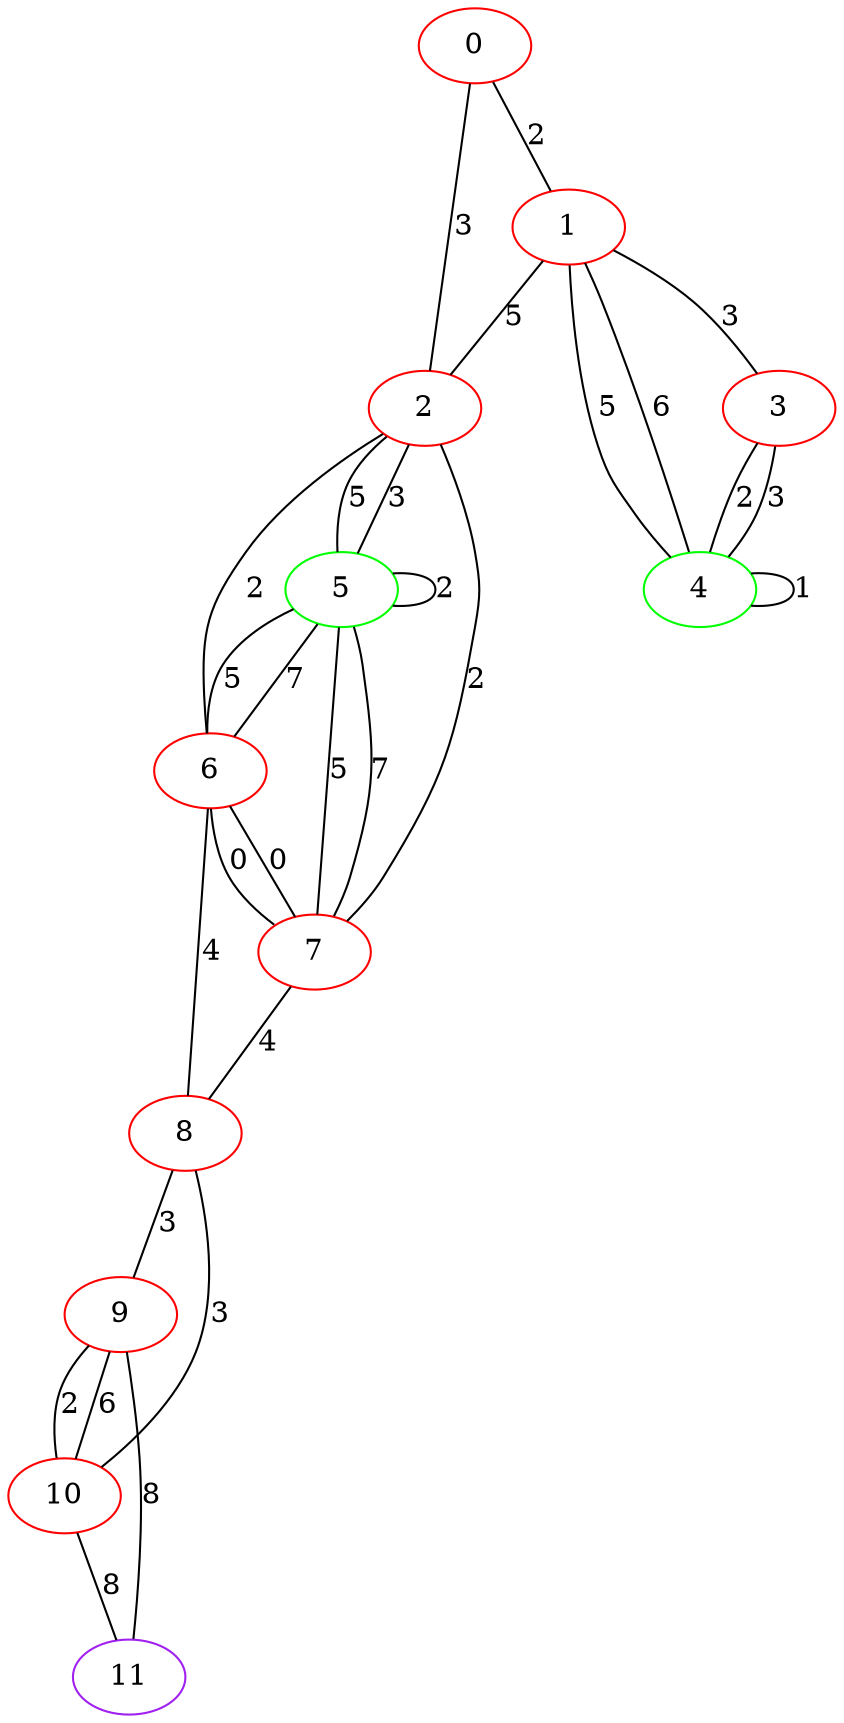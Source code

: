 graph "" {
0 [color=red, weight=1];
1 [color=red, weight=1];
2 [color=red, weight=1];
3 [color=red, weight=1];
4 [color=green, weight=2];
5 [color=green, weight=2];
6 [color=red, weight=1];
7 [color=red, weight=1];
8 [color=red, weight=1];
9 [color=red, weight=1];
10 [color=red, weight=1];
11 [color=purple, weight=4];
0 -- 1  [key=0, label=2];
0 -- 2  [key=0, label=3];
1 -- 2  [key=0, label=5];
1 -- 3  [key=0, label=3];
1 -- 4  [key=0, label=5];
1 -- 4  [key=1, label=6];
2 -- 5  [key=0, label=3];
2 -- 5  [key=1, label=5];
2 -- 6  [key=0, label=2];
2 -- 7  [key=0, label=2];
3 -- 4  [key=0, label=2];
3 -- 4  [key=1, label=3];
4 -- 4  [key=0, label=1];
5 -- 5  [key=0, label=2];
5 -- 6  [key=0, label=5];
5 -- 6  [key=1, label=7];
5 -- 7  [key=0, label=5];
5 -- 7  [key=1, label=7];
6 -- 8  [key=0, label=4];
6 -- 7  [key=0, label=0];
6 -- 7  [key=1, label=0];
7 -- 8  [key=0, label=4];
8 -- 9  [key=0, label=3];
8 -- 10  [key=0, label=3];
9 -- 10  [key=0, label=6];
9 -- 10  [key=1, label=2];
9 -- 11  [key=0, label=8];
10 -- 11  [key=0, label=8];
}
